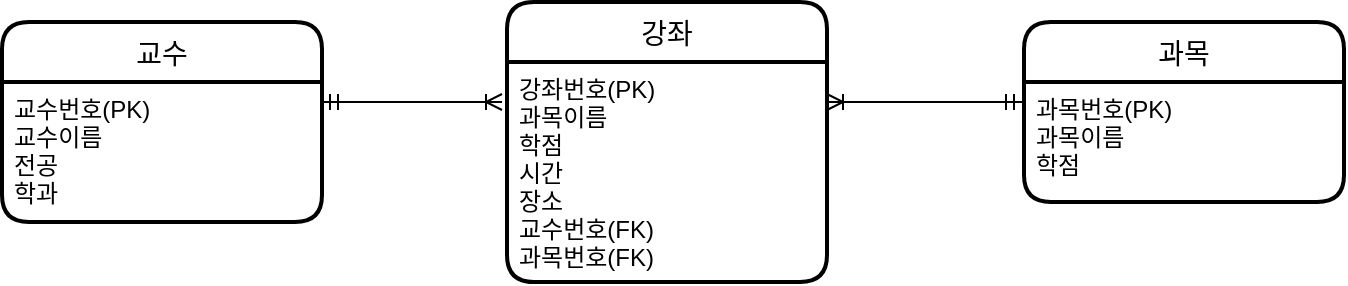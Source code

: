 <mxfile version="20.8.20" type="device"><diagram name="페이지-1" id="2lalpP9fDiq2n1JsRCgU"><mxGraphModel dx="1434" dy="764" grid="1" gridSize="10" guides="1" tooltips="1" connect="1" arrows="1" fold="1" page="1" pageScale="1" pageWidth="827" pageHeight="1169" math="0" shadow="0"><root><mxCell id="0"/><mxCell id="1" parent="0"/><mxCell id="V8Bz92UJIwGoAuYTXRrz-5" value="교수" style="swimlane;childLayout=stackLayout;horizontal=1;startSize=30;horizontalStack=0;rounded=1;fontSize=14;fontStyle=0;strokeWidth=2;resizeParent=0;resizeLast=1;shadow=0;dashed=0;align=center;" vertex="1" parent="1"><mxGeometry x="80" y="180" width="160" height="100" as="geometry"/></mxCell><mxCell id="V8Bz92UJIwGoAuYTXRrz-6" value="교수번호(PK)&#10;교수이름&#10;전공&#10;학과" style="align=left;strokeColor=none;fillColor=none;spacingLeft=4;fontSize=12;verticalAlign=top;resizable=0;rotatable=0;part=1;" vertex="1" parent="V8Bz92UJIwGoAuYTXRrz-5"><mxGeometry y="30" width="160" height="70" as="geometry"/></mxCell><mxCell id="V8Bz92UJIwGoAuYTXRrz-7" value="과목" style="swimlane;childLayout=stackLayout;horizontal=1;startSize=30;horizontalStack=0;rounded=1;fontSize=14;fontStyle=0;strokeWidth=2;resizeParent=0;resizeLast=1;shadow=0;dashed=0;align=center;" vertex="1" parent="1"><mxGeometry x="591" y="180" width="160" height="90" as="geometry"/></mxCell><mxCell id="V8Bz92UJIwGoAuYTXRrz-8" value="과목번호(PK)&#10;과목이름&#10;학점" style="align=left;strokeColor=none;fillColor=none;spacingLeft=4;fontSize=12;verticalAlign=top;resizable=0;rotatable=0;part=1;" vertex="1" parent="V8Bz92UJIwGoAuYTXRrz-7"><mxGeometry y="30" width="160" height="60" as="geometry"/></mxCell><mxCell id="V8Bz92UJIwGoAuYTXRrz-9" value="강좌" style="swimlane;childLayout=stackLayout;horizontal=1;startSize=30;horizontalStack=0;rounded=1;fontSize=14;fontStyle=0;strokeWidth=2;resizeParent=0;resizeLast=1;shadow=0;dashed=0;align=center;" vertex="1" parent="1"><mxGeometry x="332.5" y="170" width="160" height="140" as="geometry"/></mxCell><mxCell id="V8Bz92UJIwGoAuYTXRrz-10" value="강좌번호(PK)&#10;과목이름&#10;학점&#10;시간&#10;장소&#10;교수번호(FK)&#10;과목번호(FK)" style="align=left;strokeColor=none;fillColor=none;spacingLeft=4;fontSize=12;verticalAlign=top;resizable=0;rotatable=0;part=1;" vertex="1" parent="V8Bz92UJIwGoAuYTXRrz-9"><mxGeometry y="30" width="160" height="110" as="geometry"/></mxCell><mxCell id="V8Bz92UJIwGoAuYTXRrz-16" value="" style="edgeStyle=entityRelationEdgeStyle;fontSize=12;html=1;endArrow=ERoneToMany;startArrow=ERmandOne;rounded=0;" edge="1" parent="1"><mxGeometry width="100" height="100" relative="1" as="geometry"><mxPoint x="240" y="220" as="sourcePoint"/><mxPoint x="330" y="220" as="targetPoint"/></mxGeometry></mxCell><mxCell id="V8Bz92UJIwGoAuYTXRrz-21" value="" style="fontSize=12;html=1;endArrow=ERoneToMany;startArrow=ERmandOne;rounded=0;" edge="1" parent="1"><mxGeometry width="100" height="100" relative="1" as="geometry"><mxPoint x="590" y="220" as="sourcePoint"/><mxPoint x="492.5" y="220" as="targetPoint"/></mxGeometry></mxCell></root></mxGraphModel></diagram></mxfile>